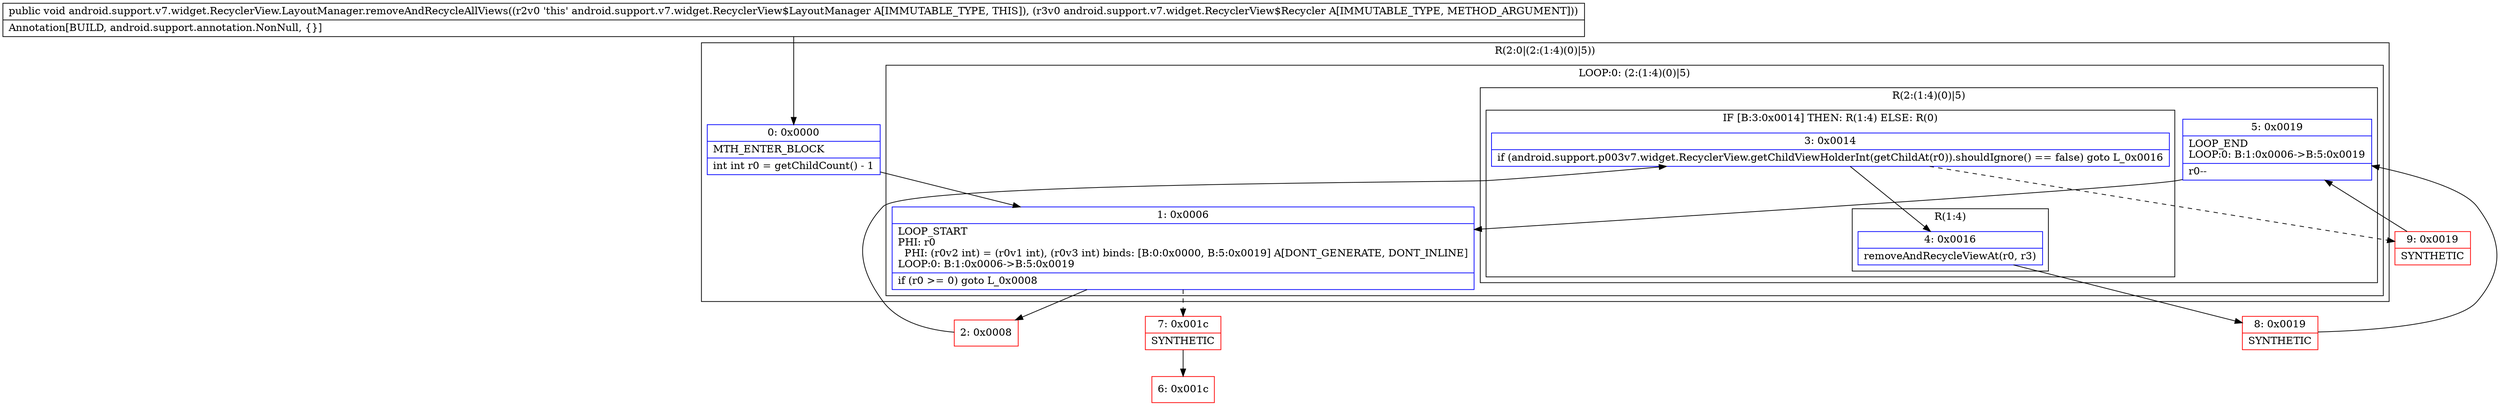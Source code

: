 digraph "CFG forandroid.support.v7.widget.RecyclerView.LayoutManager.removeAndRecycleAllViews(Landroid\/support\/v7\/widget\/RecyclerView$Recycler;)V" {
subgraph cluster_Region_1693566146 {
label = "R(2:0|(2:(1:4)(0)|5))";
node [shape=record,color=blue];
Node_0 [shape=record,label="{0\:\ 0x0000|MTH_ENTER_BLOCK\l|int int r0 = getChildCount() \- 1\l}"];
subgraph cluster_LoopRegion_1860553164 {
label = "LOOP:0: (2:(1:4)(0)|5)";
node [shape=record,color=blue];
Node_1 [shape=record,label="{1\:\ 0x0006|LOOP_START\lPHI: r0 \l  PHI: (r0v2 int) = (r0v1 int), (r0v3 int) binds: [B:0:0x0000, B:5:0x0019] A[DONT_GENERATE, DONT_INLINE]\lLOOP:0: B:1:0x0006\-\>B:5:0x0019\l|if (r0 \>= 0) goto L_0x0008\l}"];
subgraph cluster_Region_560342032 {
label = "R(2:(1:4)(0)|5)";
node [shape=record,color=blue];
subgraph cluster_IfRegion_1624512592 {
label = "IF [B:3:0x0014] THEN: R(1:4) ELSE: R(0)";
node [shape=record,color=blue];
Node_3 [shape=record,label="{3\:\ 0x0014|if (android.support.p003v7.widget.RecyclerView.getChildViewHolderInt(getChildAt(r0)).shouldIgnore() == false) goto L_0x0016\l}"];
subgraph cluster_Region_183043932 {
label = "R(1:4)";
node [shape=record,color=blue];
Node_4 [shape=record,label="{4\:\ 0x0016|removeAndRecycleViewAt(r0, r3)\l}"];
}
subgraph cluster_Region_1537198818 {
label = "R(0)";
node [shape=record,color=blue];
}
}
Node_5 [shape=record,label="{5\:\ 0x0019|LOOP_END\lLOOP:0: B:1:0x0006\-\>B:5:0x0019\l|r0\-\-\l}"];
}
}
}
Node_2 [shape=record,color=red,label="{2\:\ 0x0008}"];
Node_6 [shape=record,color=red,label="{6\:\ 0x001c}"];
Node_7 [shape=record,color=red,label="{7\:\ 0x001c|SYNTHETIC\l}"];
Node_8 [shape=record,color=red,label="{8\:\ 0x0019|SYNTHETIC\l}"];
Node_9 [shape=record,color=red,label="{9\:\ 0x0019|SYNTHETIC\l}"];
MethodNode[shape=record,label="{public void android.support.v7.widget.RecyclerView.LayoutManager.removeAndRecycleAllViews((r2v0 'this' android.support.v7.widget.RecyclerView$LayoutManager A[IMMUTABLE_TYPE, THIS]), (r3v0 android.support.v7.widget.RecyclerView$Recycler A[IMMUTABLE_TYPE, METHOD_ARGUMENT]))  | Annotation[BUILD, android.support.annotation.NonNull, \{\}]\l}"];
MethodNode -> Node_0;
Node_0 -> Node_1;
Node_1 -> Node_2;
Node_1 -> Node_7[style=dashed];
Node_3 -> Node_4;
Node_3 -> Node_9[style=dashed];
Node_4 -> Node_8;
Node_5 -> Node_1;
Node_2 -> Node_3;
Node_7 -> Node_6;
Node_8 -> Node_5;
Node_9 -> Node_5;
}

